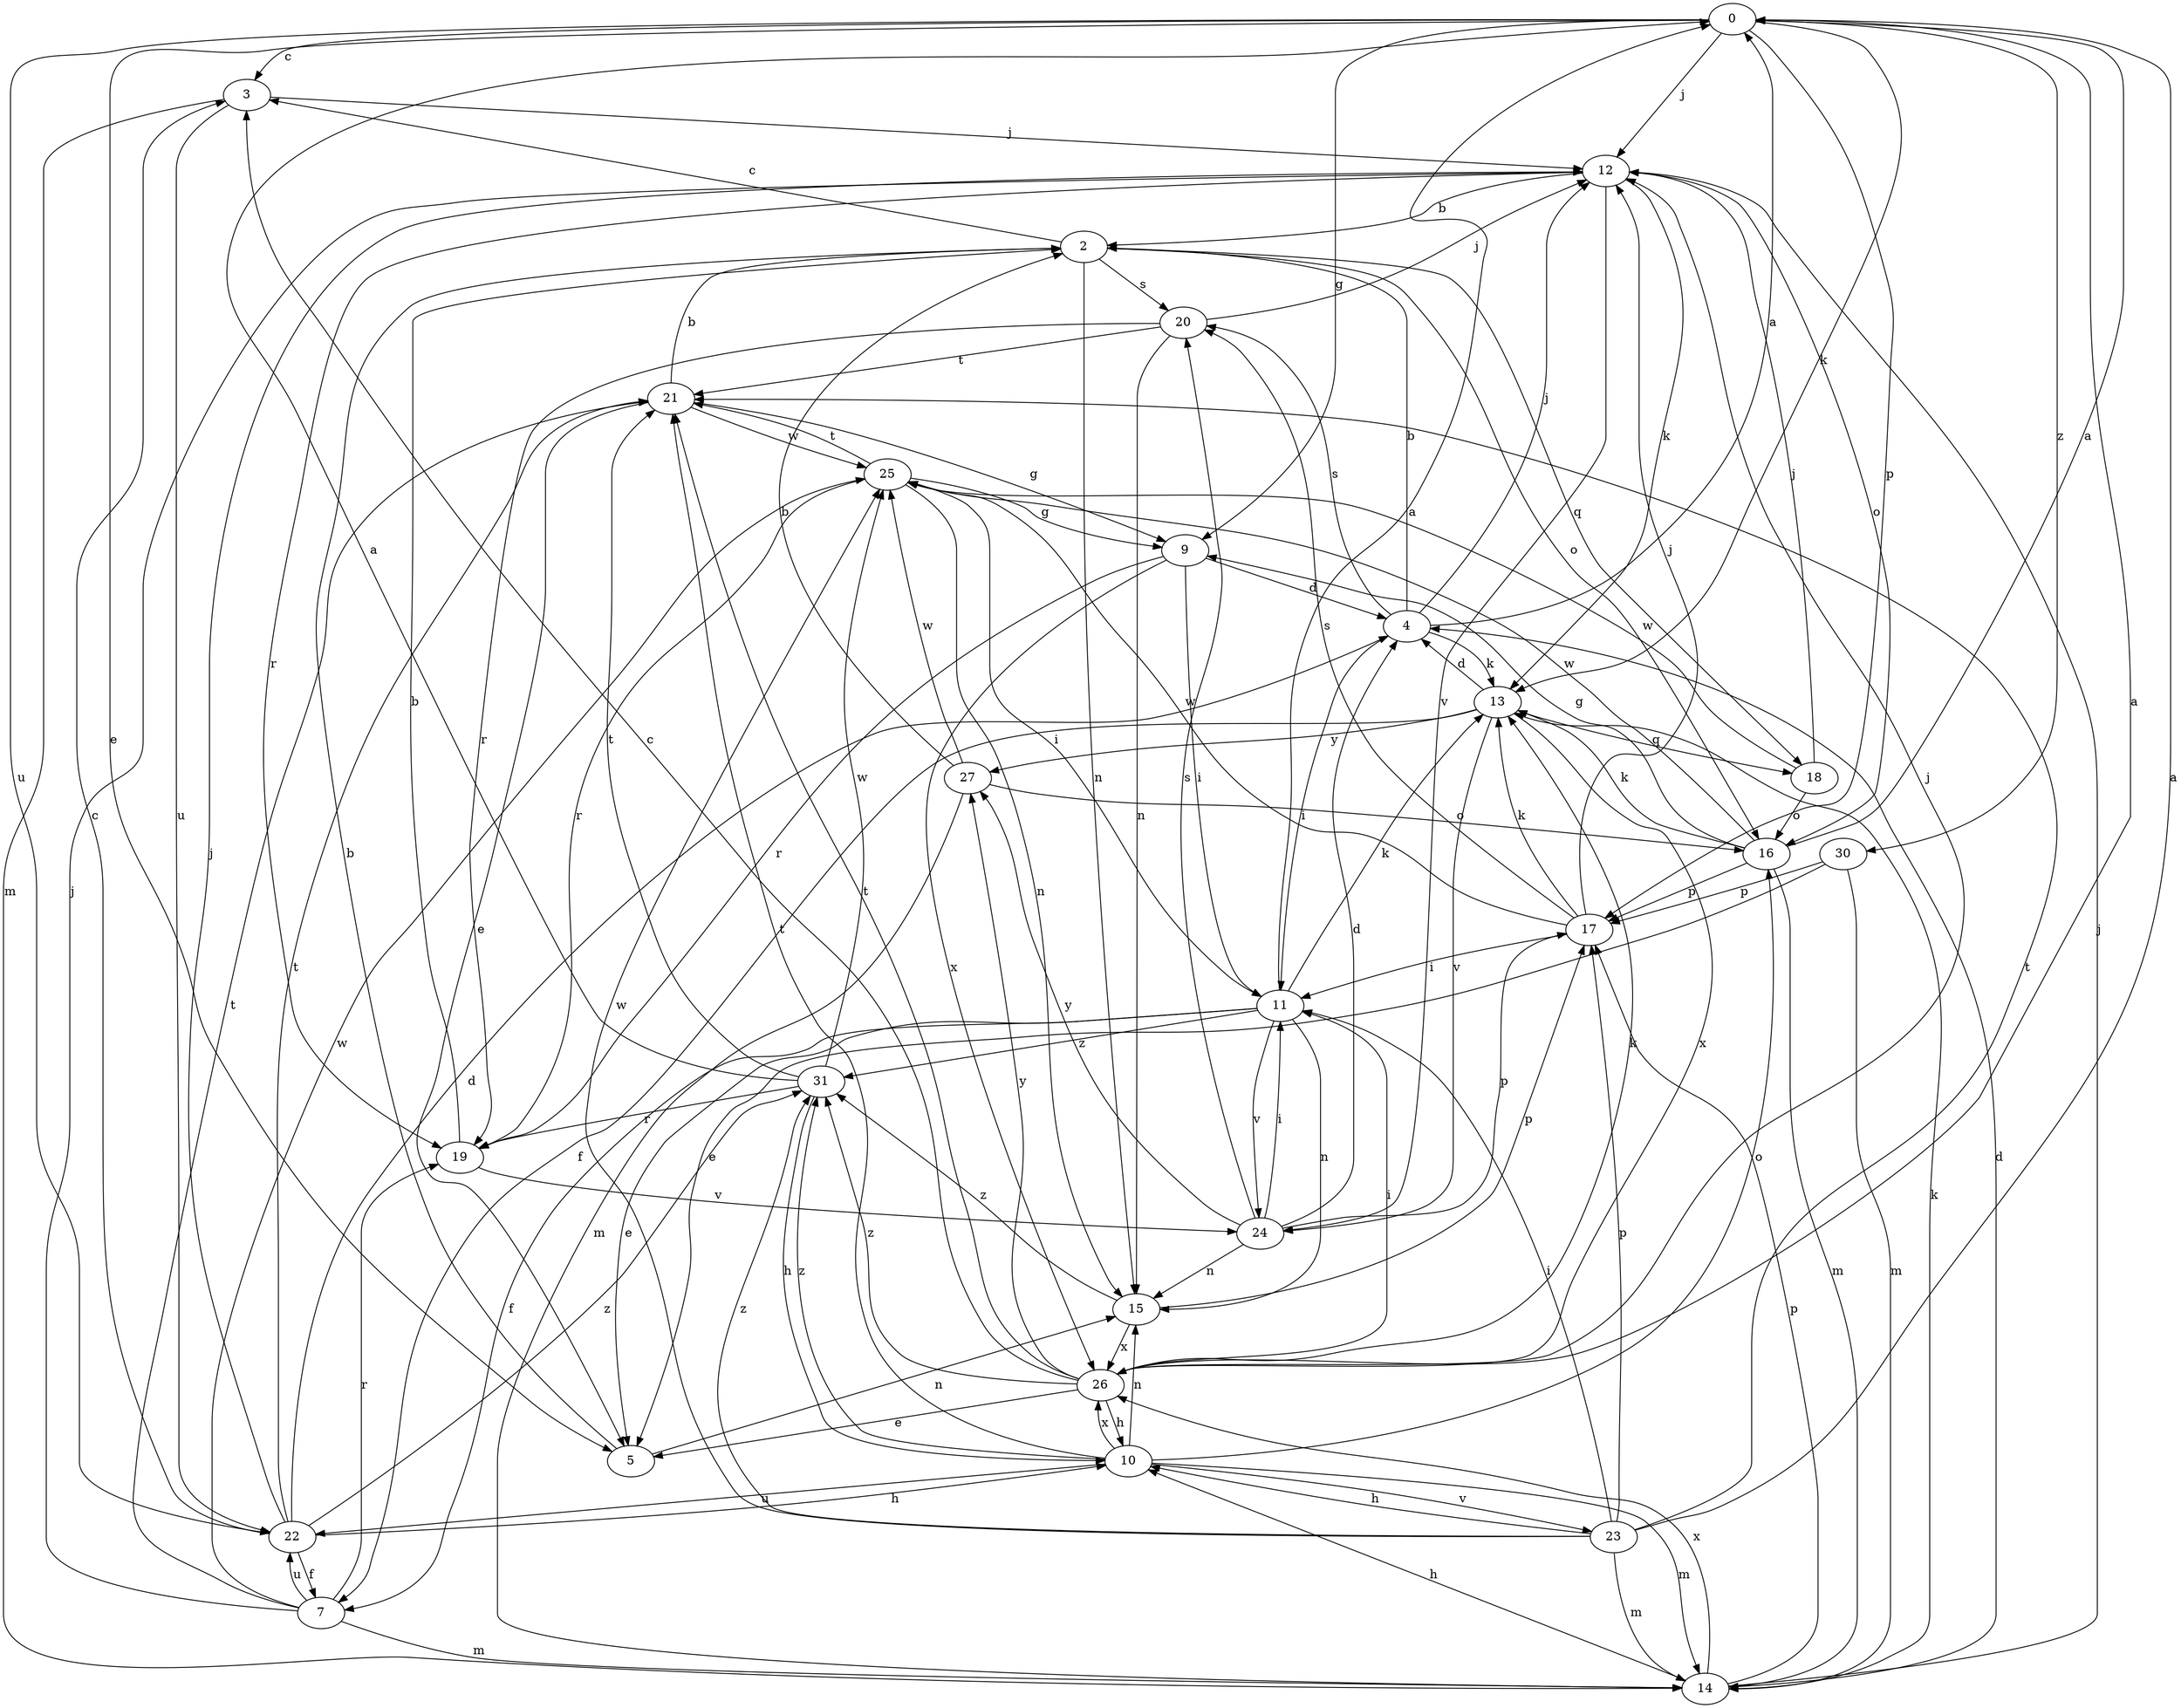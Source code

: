 strict digraph  {
0;
2;
3;
4;
5;
7;
9;
10;
11;
12;
13;
14;
15;
16;
17;
18;
19;
20;
21;
22;
23;
24;
25;
26;
27;
30;
31;
0 -> 3  [label=c];
0 -> 5  [label=e];
0 -> 9  [label=g];
0 -> 12  [label=j];
0 -> 13  [label=k];
0 -> 17  [label=p];
0 -> 22  [label=u];
0 -> 30  [label=z];
2 -> 3  [label=c];
2 -> 15  [label=n];
2 -> 16  [label=o];
2 -> 18  [label=q];
2 -> 20  [label=s];
3 -> 12  [label=j];
3 -> 14  [label=m];
3 -> 22  [label=u];
4 -> 0  [label=a];
4 -> 2  [label=b];
4 -> 11  [label=i];
4 -> 12  [label=j];
4 -> 13  [label=k];
4 -> 20  [label=s];
5 -> 2  [label=b];
5 -> 15  [label=n];
7 -> 12  [label=j];
7 -> 14  [label=m];
7 -> 19  [label=r];
7 -> 21  [label=t];
7 -> 22  [label=u];
7 -> 25  [label=w];
9 -> 4  [label=d];
9 -> 11  [label=i];
9 -> 19  [label=r];
9 -> 26  [label=x];
10 -> 14  [label=m];
10 -> 15  [label=n];
10 -> 16  [label=o];
10 -> 21  [label=t];
10 -> 22  [label=u];
10 -> 23  [label=v];
10 -> 26  [label=x];
10 -> 31  [label=z];
11 -> 0  [label=a];
11 -> 5  [label=e];
11 -> 7  [label=f];
11 -> 13  [label=k];
11 -> 15  [label=n];
11 -> 24  [label=v];
11 -> 31  [label=z];
12 -> 2  [label=b];
12 -> 13  [label=k];
12 -> 16  [label=o];
12 -> 19  [label=r];
12 -> 24  [label=v];
13 -> 4  [label=d];
13 -> 7  [label=f];
13 -> 18  [label=q];
13 -> 24  [label=v];
13 -> 26  [label=x];
13 -> 27  [label=y];
14 -> 4  [label=d];
14 -> 10  [label=h];
14 -> 12  [label=j];
14 -> 13  [label=k];
14 -> 17  [label=p];
14 -> 26  [label=x];
15 -> 17  [label=p];
15 -> 26  [label=x];
15 -> 31  [label=z];
16 -> 0  [label=a];
16 -> 9  [label=g];
16 -> 13  [label=k];
16 -> 14  [label=m];
16 -> 17  [label=p];
16 -> 25  [label=w];
17 -> 11  [label=i];
17 -> 12  [label=j];
17 -> 13  [label=k];
17 -> 20  [label=s];
17 -> 25  [label=w];
18 -> 12  [label=j];
18 -> 16  [label=o];
18 -> 25  [label=w];
19 -> 2  [label=b];
19 -> 24  [label=v];
20 -> 12  [label=j];
20 -> 15  [label=n];
20 -> 19  [label=r];
20 -> 21  [label=t];
21 -> 2  [label=b];
21 -> 5  [label=e];
21 -> 9  [label=g];
21 -> 25  [label=w];
22 -> 3  [label=c];
22 -> 4  [label=d];
22 -> 7  [label=f];
22 -> 10  [label=h];
22 -> 12  [label=j];
22 -> 21  [label=t];
22 -> 31  [label=z];
23 -> 0  [label=a];
23 -> 10  [label=h];
23 -> 11  [label=i];
23 -> 14  [label=m];
23 -> 17  [label=p];
23 -> 21  [label=t];
23 -> 25  [label=w];
23 -> 31  [label=z];
24 -> 4  [label=d];
24 -> 11  [label=i];
24 -> 15  [label=n];
24 -> 17  [label=p];
24 -> 20  [label=s];
24 -> 27  [label=y];
25 -> 9  [label=g];
25 -> 11  [label=i];
25 -> 15  [label=n];
25 -> 19  [label=r];
25 -> 21  [label=t];
26 -> 0  [label=a];
26 -> 3  [label=c];
26 -> 5  [label=e];
26 -> 10  [label=h];
26 -> 11  [label=i];
26 -> 12  [label=j];
26 -> 13  [label=k];
26 -> 21  [label=t];
26 -> 27  [label=y];
26 -> 31  [label=z];
27 -> 2  [label=b];
27 -> 14  [label=m];
27 -> 16  [label=o];
27 -> 25  [label=w];
30 -> 5  [label=e];
30 -> 14  [label=m];
30 -> 17  [label=p];
31 -> 0  [label=a];
31 -> 10  [label=h];
31 -> 19  [label=r];
31 -> 21  [label=t];
31 -> 25  [label=w];
}
